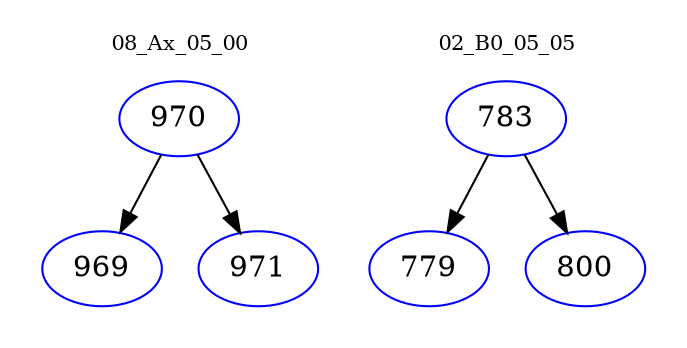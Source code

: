 digraph{
subgraph cluster_0 {
color = white
label = "08_Ax_05_00";
fontsize=10;
T0_970 [label="970", color="blue"]
T0_970 -> T0_969 [color="black"]
T0_969 [label="969", color="blue"]
T0_970 -> T0_971 [color="black"]
T0_971 [label="971", color="blue"]
}
subgraph cluster_1 {
color = white
label = "02_B0_05_05";
fontsize=10;
T1_783 [label="783", color="blue"]
T1_783 -> T1_779 [color="black"]
T1_779 [label="779", color="blue"]
T1_783 -> T1_800 [color="black"]
T1_800 [label="800", color="blue"]
}
}
